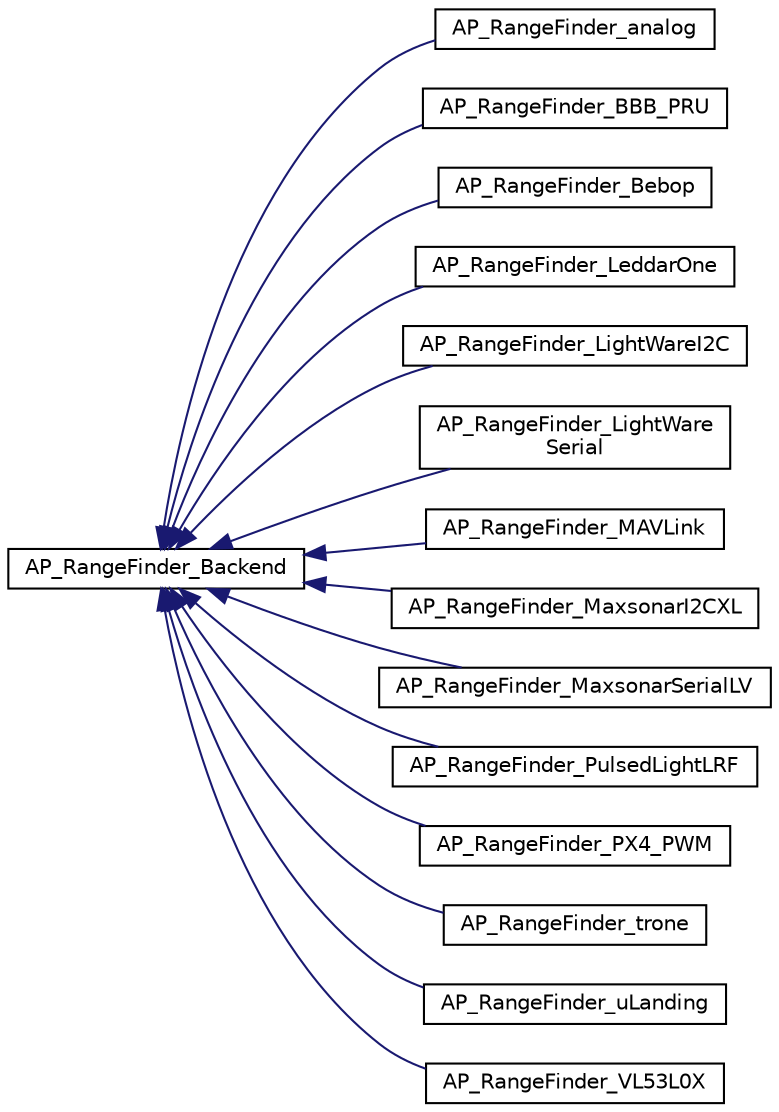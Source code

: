 digraph "Graphical Class Hierarchy"
{
 // INTERACTIVE_SVG=YES
  edge [fontname="Helvetica",fontsize="10",labelfontname="Helvetica",labelfontsize="10"];
  node [fontname="Helvetica",fontsize="10",shape=record];
  rankdir="LR";
  Node1 [label="AP_RangeFinder_Backend",height=0.2,width=0.4,color="black", fillcolor="white", style="filled",URL="$classAP__RangeFinder__Backend.html"];
  Node1 -> Node2 [dir="back",color="midnightblue",fontsize="10",style="solid",fontname="Helvetica"];
  Node2 [label="AP_RangeFinder_analog",height=0.2,width=0.4,color="black", fillcolor="white", style="filled",URL="$classAP__RangeFinder__analog.html"];
  Node1 -> Node3 [dir="back",color="midnightblue",fontsize="10",style="solid",fontname="Helvetica"];
  Node3 [label="AP_RangeFinder_BBB_PRU",height=0.2,width=0.4,color="black", fillcolor="white", style="filled",URL="$classAP__RangeFinder__BBB__PRU.html"];
  Node1 -> Node4 [dir="back",color="midnightblue",fontsize="10",style="solid",fontname="Helvetica"];
  Node4 [label="AP_RangeFinder_Bebop",height=0.2,width=0.4,color="black", fillcolor="white", style="filled",URL="$classAP__RangeFinder__Bebop.html"];
  Node1 -> Node5 [dir="back",color="midnightblue",fontsize="10",style="solid",fontname="Helvetica"];
  Node5 [label="AP_RangeFinder_LeddarOne",height=0.2,width=0.4,color="black", fillcolor="white", style="filled",URL="$classAP__RangeFinder__LeddarOne.html"];
  Node1 -> Node6 [dir="back",color="midnightblue",fontsize="10",style="solid",fontname="Helvetica"];
  Node6 [label="AP_RangeFinder_LightWareI2C",height=0.2,width=0.4,color="black", fillcolor="white", style="filled",URL="$classAP__RangeFinder__LightWareI2C.html"];
  Node1 -> Node7 [dir="back",color="midnightblue",fontsize="10",style="solid",fontname="Helvetica"];
  Node7 [label="AP_RangeFinder_LightWare\lSerial",height=0.2,width=0.4,color="black", fillcolor="white", style="filled",URL="$classAP__RangeFinder__LightWareSerial.html"];
  Node1 -> Node8 [dir="back",color="midnightblue",fontsize="10",style="solid",fontname="Helvetica"];
  Node8 [label="AP_RangeFinder_MAVLink",height=0.2,width=0.4,color="black", fillcolor="white", style="filled",URL="$classAP__RangeFinder__MAVLink.html"];
  Node1 -> Node9 [dir="back",color="midnightblue",fontsize="10",style="solid",fontname="Helvetica"];
  Node9 [label="AP_RangeFinder_MaxsonarI2CXL",height=0.2,width=0.4,color="black", fillcolor="white", style="filled",URL="$classAP__RangeFinder__MaxsonarI2CXL.html"];
  Node1 -> Node10 [dir="back",color="midnightblue",fontsize="10",style="solid",fontname="Helvetica"];
  Node10 [label="AP_RangeFinder_MaxsonarSerialLV",height=0.2,width=0.4,color="black", fillcolor="white", style="filled",URL="$classAP__RangeFinder__MaxsonarSerialLV.html"];
  Node1 -> Node11 [dir="back",color="midnightblue",fontsize="10",style="solid",fontname="Helvetica"];
  Node11 [label="AP_RangeFinder_PulsedLightLRF",height=0.2,width=0.4,color="black", fillcolor="white", style="filled",URL="$classAP__RangeFinder__PulsedLightLRF.html"];
  Node1 -> Node12 [dir="back",color="midnightblue",fontsize="10",style="solid",fontname="Helvetica"];
  Node12 [label="AP_RangeFinder_PX4_PWM",height=0.2,width=0.4,color="black", fillcolor="white", style="filled",URL="$classAP__RangeFinder__PX4__PWM.html"];
  Node1 -> Node13 [dir="back",color="midnightblue",fontsize="10",style="solid",fontname="Helvetica"];
  Node13 [label="AP_RangeFinder_trone",height=0.2,width=0.4,color="black", fillcolor="white", style="filled",URL="$classAP__RangeFinder__trone.html"];
  Node1 -> Node14 [dir="back",color="midnightblue",fontsize="10",style="solid",fontname="Helvetica"];
  Node14 [label="AP_RangeFinder_uLanding",height=0.2,width=0.4,color="black", fillcolor="white", style="filled",URL="$classAP__RangeFinder__uLanding.html"];
  Node1 -> Node15 [dir="back",color="midnightblue",fontsize="10",style="solid",fontname="Helvetica"];
  Node15 [label="AP_RangeFinder_VL53L0X",height=0.2,width=0.4,color="black", fillcolor="white", style="filled",URL="$classAP__RangeFinder__VL53L0X.html"];
}

